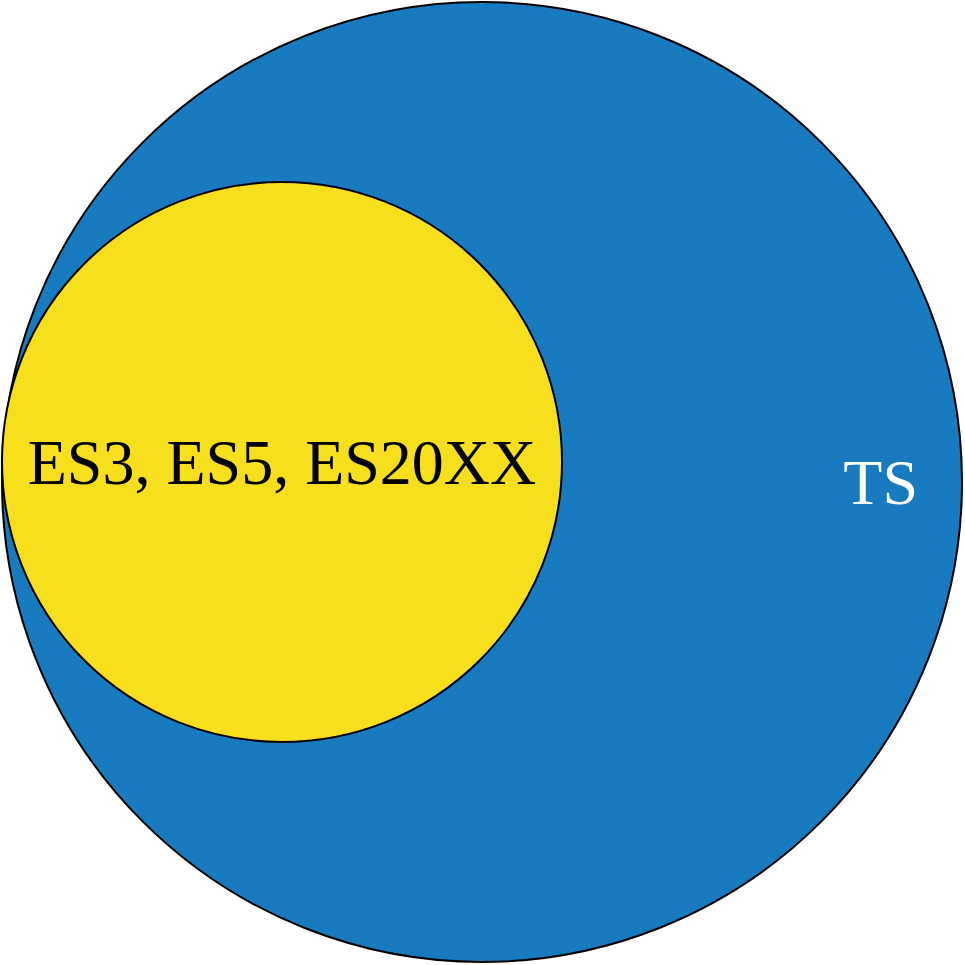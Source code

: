 <mxfile version="13.0.9" type="github" pages="3">
  <diagram id="bzKlrHnCwBYonJbPBm2j" name="JS / ES / TS">
    <mxGraphModel dx="870" dy="599" grid="1" gridSize="10" guides="1" tooltips="1" connect="1" arrows="1" fold="1" page="1" pageScale="1" pageWidth="1600" pageHeight="900" math="0" shadow="0">
      <root>
        <mxCell id="kOwpRR4sZoT1yzOeRNBn-0" />
        <mxCell id="kOwpRR4sZoT1yzOeRNBn-1" parent="kOwpRR4sZoT1yzOeRNBn-0" />
        <mxCell id="zvGlFFVRIiKLJRZCXVUM-0" value="TS" style="ellipse;whiteSpace=wrap;html=1;aspect=fixed;fillColor=#187abf;fontSize=32;fontColor=#FFFFFF;align=right;fontFamily=Fira Code;spacingRight=20;" parent="kOwpRR4sZoT1yzOeRNBn-1" vertex="1">
          <mxGeometry x="240" y="10" width="480" height="480" as="geometry" />
        </mxCell>
        <mxCell id="zvGlFFVRIiKLJRZCXVUM-1" value="ES3, ES5, ES20XX" style="ellipse;whiteSpace=wrap;html=1;aspect=fixed;fillColor=#f7df1e;fontSize=32;fontFamily=Fira Code;" parent="kOwpRR4sZoT1yzOeRNBn-1" vertex="1">
          <mxGeometry x="240" y="100" width="280" height="280" as="geometry" />
        </mxCell>
      </root>
    </mxGraphModel>
  </diagram>
  <diagram id="ahxa_7Z1dyoWvUU_nvnM" name="Angular">
    <mxGraphModel dx="870" dy="1768" grid="1" gridSize="10" guides="1" tooltips="1" connect="1" arrows="1" fold="1" page="1" pageScale="1" pageWidth="827" pageHeight="1169" math="0" shadow="0">
      <root>
        <mxCell id="jBgbIuI6AMPZR0mEnXtF-0" />
        <mxCell id="jBgbIuI6AMPZR0mEnXtF-1" parent="jBgbIuI6AMPZR0mEnXtF-0" />
        <mxCell id="AC6yFyZTImTNVwZBDV3e-0" value="@Module" style="ellipse;whiteSpace=wrap;html=1;aspect=fixed;fillColor=#DD0031;fontSize=32;fontColor=#FFFFFF;align=center;fontFamily=Fira Code;spacingRight=0;verticalAlign=top;spacing=15;strokeColor=#FFFFFF;opacity=70;" parent="jBgbIuI6AMPZR0mEnXtF-1" vertex="1">
          <mxGeometry x="170" y="20" width="480" height="480" as="geometry" />
        </mxCell>
        <mxCell id="-zIaNXF0FWcu5_l1LjiO-0" value="@Component" style="ellipse;whiteSpace=wrap;html=1;aspect=fixed;fillColor=#DD0031;fontSize=16;fontColor=#FFFFFF;align=center;fontFamily=Fira Code;spacingRight=0;verticalAlign=middle;spacing=15;strokeColor=#FFFFFF;opacity=70;" parent="jBgbIuI6AMPZR0mEnXtF-1" vertex="1">
          <mxGeometry x="220" y="100" width="150" height="150" as="geometry" />
        </mxCell>
        <mxCell id="_ynVYw9CkxoSSAdwQUYI-0" value="@Directive" style="ellipse;whiteSpace=wrap;html=1;aspect=fixed;fillColor=#DD0031;fontSize=16;fontColor=#FFFFFF;align=center;fontFamily=Fira Code;spacingRight=0;verticalAlign=middle;spacing=15;strokeColor=#FFFFFF;opacity=70;" parent="jBgbIuI6AMPZR0mEnXtF-1" vertex="1">
          <mxGeometry x="440" y="100" width="150" height="150" as="geometry" />
        </mxCell>
        <mxCell id="uud_EPR3xU5L3ywMBhCe-0" value="@Pipe" style="ellipse;whiteSpace=wrap;html=1;aspect=fixed;fillColor=#DD0031;fontSize=16;fontColor=#FFFFFF;align=center;fontFamily=Fira Code;spacingRight=0;verticalAlign=middle;spacing=15;strokeColor=#FFFFFF;opacity=70;" parent="jBgbIuI6AMPZR0mEnXtF-1" vertex="1">
          <mxGeometry x="220" y="270" width="150" height="150" as="geometry" />
        </mxCell>
        <mxCell id="ajlQTBv0rp3n38Mc6ygl-0" value="Service&lt;br&gt;@Injectable" style="ellipse;whiteSpace=wrap;html=1;aspect=fixed;fillColor=#DD0031;fontSize=16;fontColor=#FFFFFF;align=center;fontFamily=Fira Code;spacingRight=0;verticalAlign=middle;spacing=15;strokeColor=#FFFFFF;opacity=70;" parent="jBgbIuI6AMPZR0mEnXtF-1" vertex="1">
          <mxGeometry x="440" y="280" width="150" height="150" as="geometry" />
        </mxCell>
        <mxCell id="ajlQTBv0rp3n38Mc6ygl-1" value="HttpClientModule" style="ellipse;whiteSpace=wrap;html=1;aspect=fixed;fillColor=#DD0031;fontSize=16;fontColor=#FFFFFF;align=center;fontFamily=Fira Code;spacingRight=0;verticalAlign=middle;spacing=15;strokeColor=#FFFFFF;opacity=70;" parent="jBgbIuI6AMPZR0mEnXtF-1" vertex="1">
          <mxGeometry y="420" width="190" height="190" as="geometry" />
        </mxCell>
        <mxCell id="O7_FRkBmG0F5C3wJo-e_-0" value="FormsModule&lt;br&gt;ReactiveFormsModule" style="ellipse;whiteSpace=wrap;html=1;aspect=fixed;fillColor=#DD0031;fontSize=16;fontColor=#FFFFFF;align=center;fontFamily=Fira Code;spacingRight=0;verticalAlign=middle;spacing=15;strokeColor=#FFFFFF;opacity=70;" parent="jBgbIuI6AMPZR0mEnXtF-1" vertex="1">
          <mxGeometry x="620" y="430" width="190" height="190" as="geometry" />
        </mxCell>
        <mxCell id="84A86jhDPQew2qcjbpvi-0" value="RouterModule" style="ellipse;whiteSpace=wrap;html=1;aspect=fixed;fillColor=#DD0031;fontSize=16;fontColor=#FFFFFF;align=center;fontFamily=Fira Code;spacingRight=0;verticalAlign=middle;spacing=15;strokeColor=#FFFFFF;opacity=70;" parent="jBgbIuI6AMPZR0mEnXtF-1" vertex="1">
          <mxGeometry x="620" y="-70" width="190" height="190" as="geometry" />
        </mxCell>
      </root>
    </mxGraphModel>
  </diagram>
  <diagram id="u3TcHS6ccKbTL2NqR-_o" name="Scratchpad">
    
    <mxGraphModel dx="1148" dy="698" grid="1" gridSize="10" guides="1" tooltips="1" connect="1" arrows="1" fold="1" page="1" pageScale="1" pageWidth="1600" pageHeight="900" math="0" shadow="0" extFonts="Fira Code^https://fonts.googleapis.com/css?family=Fira+Code">
      
      <root>
        
        <mxCell id="z1SK4lPGxJ5rGH3-lqOU-0" />
        
        <mxCell id="z1SK4lPGxJ5rGH3-lqOU-1" parent="z1SK4lPGxJ5rGH3-lqOU-0" />
        
        <mxCell id="MFJmV-EWmHX66INQx45z-1" value="" style="edgeStyle=orthogonalEdgeStyle;rounded=0;orthogonalLoop=1;jettySize=auto;html=1;fontFamily=Fira Code;fontSize=20;fontColor=#000000;" parent="z1SK4lPGxJ5rGH3-lqOU-1" source="sIjvR6XrghPiF4E69lmC-0" target="MFJmV-EWmHX66INQx45z-0" edge="1">
          
          <mxGeometry relative="1" as="geometry" />
          
        </mxCell>
        
        <mxCell id="MFJmV-EWmHX66INQx45z-11" value="" style="edgeStyle=orthogonalEdgeStyle;rounded=0;orthogonalLoop=1;jettySize=auto;html=1;fontFamily=Fira Code;fontSize=20;fontColor=#000000;" parent="z1SK4lPGxJ5rGH3-lqOU-1" source="sIjvR6XrghPiF4E69lmC-0" target="MFJmV-EWmHX66INQx45z-10" edge="1">
          
          <mxGeometry relative="1" as="geometry" />
          
        </mxCell>
        
        <mxCell id="sIjvR6XrghPiF4E69lmC-0" value="pi-root" style="ellipse;whiteSpace=wrap;html=1;strokeColor=#FFFFFF;fillColor=#FFFFCC;fontFamily=Fira Code;fontSize=16;fontColor=#000000;opacity=70;align=center;" parent="z1SK4lPGxJ5rGH3-lqOU-1" vertex="1">
          
          <mxGeometry x="422" y="40" width="120" height="80" as="geometry" />
          
        </mxCell>
        
        <mxCell id="MFJmV-EWmHX66INQx45z-10" value="pi-color-form" style="ellipse;whiteSpace=wrap;html=1;strokeColor=#FFFFFF;fillColor=#FFFFCC;fontFamily=Fira Code;fontSize=16;fontColor=#000000;opacity=70;align=center;" parent="z1SK4lPGxJ5rGH3-lqOU-1" vertex="1">
          
          <mxGeometry x="454" y="170" width="120" height="80" as="geometry" />
          
        </mxCell>
        
        <mxCell id="MFJmV-EWmHX66INQx45z-5" value="" style="edgeStyle=orthogonalEdgeStyle;rounded=0;orthogonalLoop=1;jettySize=auto;html=1;fontFamily=Fira Code;fontSize=20;fontColor=#000000;" parent="z1SK4lPGxJ5rGH3-lqOU-1" source="MFJmV-EWmHX66INQx45z-0" target="MFJmV-EWmHX66INQx45z-4" edge="1">
          
          <mxGeometry relative="1" as="geometry" />
          
        </mxCell>
        
        <mxCell id="MFJmV-EWmHX66INQx45z-7" value="" style="edgeStyle=orthogonalEdgeStyle;rounded=0;orthogonalLoop=1;jettySize=auto;html=1;fontFamily=Fira Code;fontSize=20;fontColor=#000000;startArrow=classic;startFill=1;" parent="z1SK4lPGxJ5rGH3-lqOU-1" source="MFJmV-EWmHX66INQx45z-0" target="MFJmV-EWmHX66INQx45z-6" edge="1">
          
          <mxGeometry relative="1" as="geometry" />
          
        </mxCell>
        
        <mxCell id="MFJmV-EWmHX66INQx45z-13" value="" style="edgeStyle=orthogonalEdgeStyle;rounded=0;orthogonalLoop=1;jettySize=auto;html=1;fontFamily=Fira Code;fontSize=20;fontColor=#000000;" parent="z1SK4lPGxJ5rGH3-lqOU-1" source="sIjvR6XrghPiF4E69lmC-0" target="MFJmV-EWmHX66INQx45z-12" edge="1">
          
          <mxGeometry relative="1" as="geometry" />
          
        </mxCell>
        
        <mxCell id="MFJmV-EWmHX66INQx45z-0" value="pi-led-list" style="ellipse;whiteSpace=wrap;html=1;strokeColor=#FFFFFF;fillColor=#FFFFCC;fontFamily=Fira Code;fontSize=16;fontColor=#000000;opacity=70;align=center;" parent="z1SK4lPGxJ5rGH3-lqOU-1" vertex="1">
          
          <mxGeometry x="230" y="170" width="120" height="80" as="geometry" />
          
        </mxCell>
        
        <mxCell id="MFJmV-EWmHX66INQx45z-12" value="pi-controls" style="ellipse;whiteSpace=wrap;html=1;strokeColor=#FFFFFF;fillColor=#FFFFCC;fontFamily=Fira Code;fontSize=16;fontColor=#000000;opacity=70;align=center;" parent="z1SK4lPGxJ5rGH3-lqOU-1" vertex="1">
          
          <mxGeometry x="614" y="170" width="120" height="80" as="geometry" />
          
        </mxCell>
        
        <mxCell id="MFJmV-EWmHX66INQx45z-6" value="pi-led" style="ellipse;whiteSpace=wrap;html=1;strokeColor=#FFFFFF;fillColor=#FFFFCC;fontFamily=Fira Code;fontSize=16;fontColor=#000000;opacity=70;align=center;" parent="z1SK4lPGxJ5rGH3-lqOU-1" vertex="1">
          
          <mxGeometry x="310" y="300" width="120" height="80" as="geometry" />
          
        </mxCell>
        
        <mxCell id="MFJmV-EWmHX66INQx45z-4" value="pi-led" style="ellipse;whiteSpace=wrap;html=1;strokeColor=#FFFFFF;fillColor=#FFFFCC;fontFamily=Fira Code;fontSize=16;fontColor=#000000;opacity=70;align=center;" parent="z1SK4lPGxJ5rGH3-lqOU-1" vertex="1">
          
          <mxGeometry x="150" y="300" width="120" height="80" as="geometry" />
          
        </mxCell>
        
      </root>
      
    </mxGraphModel>
    
  </diagram>
</mxfile>
